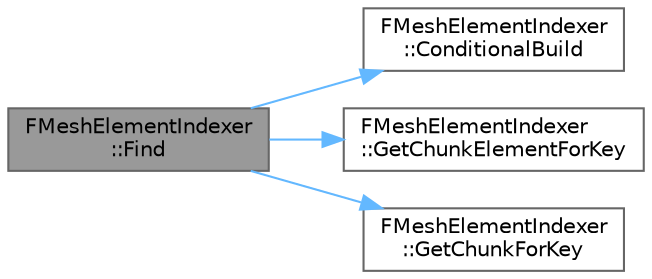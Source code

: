 digraph "FMeshElementIndexer::Find"
{
 // INTERACTIVE_SVG=YES
 // LATEX_PDF_SIZE
  bgcolor="transparent";
  edge [fontname=Helvetica,fontsize=10,labelfontname=Helvetica,labelfontsize=10];
  node [fontname=Helvetica,fontsize=10,shape=box,height=0.2,width=0.4];
  rankdir="LR";
  Node1 [id="Node000001",label="FMeshElementIndexer\l::Find",height=0.2,width=0.4,color="gray40", fillcolor="grey60", style="filled", fontcolor="black",tooltip=" "];
  Node1 -> Node2 [id="edge1_Node000001_Node000002",color="steelblue1",style="solid",tooltip=" "];
  Node2 [id="Node000002",label="FMeshElementIndexer\l::ConditionalBuild",height=0.2,width=0.4,color="grey40", fillcolor="white", style="filled",URL="$da/dd3/classFMeshElementIndexer.html#acbca363a4cf481462c59594cdea64c21",tooltip=" "];
  Node1 -> Node3 [id="edge2_Node000001_Node000003",color="steelblue1",style="solid",tooltip=" "];
  Node3 [id="Node000003",label="FMeshElementIndexer\l::GetChunkElementForKey",height=0.2,width=0.4,color="grey40", fillcolor="white", style="filled",URL="$da/dd3/classFMeshElementIndexer.html#a2348c0ace514b6fb210b8639dcae4b04",tooltip=" "];
  Node1 -> Node4 [id="edge3_Node000001_Node000004",color="steelblue1",style="solid",tooltip=" "];
  Node4 [id="Node000004",label="FMeshElementIndexer\l::GetChunkForKey",height=0.2,width=0.4,color="grey40", fillcolor="white", style="filled",URL="$da/dd3/classFMeshElementIndexer.html#a49cc29dec9f8b92a74b0dc4165e97739",tooltip=" "];
}
